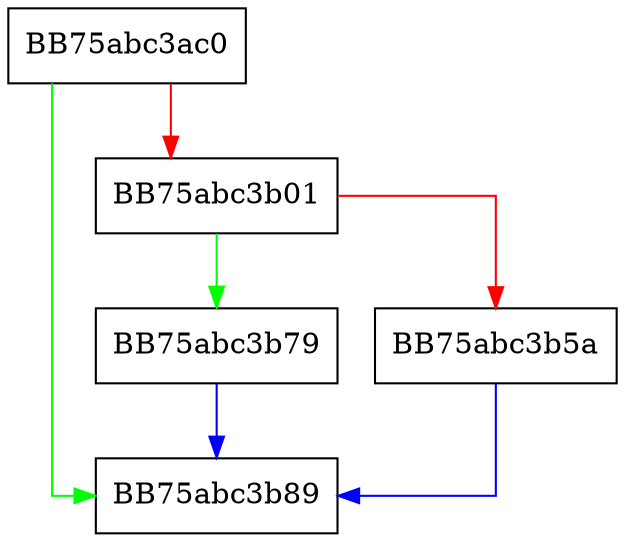 digraph eIL_shr64f {
  node [shape="box"];
  graph [splines=ortho];
  BB75abc3ac0 -> BB75abc3b89 [color="green"];
  BB75abc3ac0 -> BB75abc3b01 [color="red"];
  BB75abc3b01 -> BB75abc3b79 [color="green"];
  BB75abc3b01 -> BB75abc3b5a [color="red"];
  BB75abc3b5a -> BB75abc3b89 [color="blue"];
  BB75abc3b79 -> BB75abc3b89 [color="blue"];
}